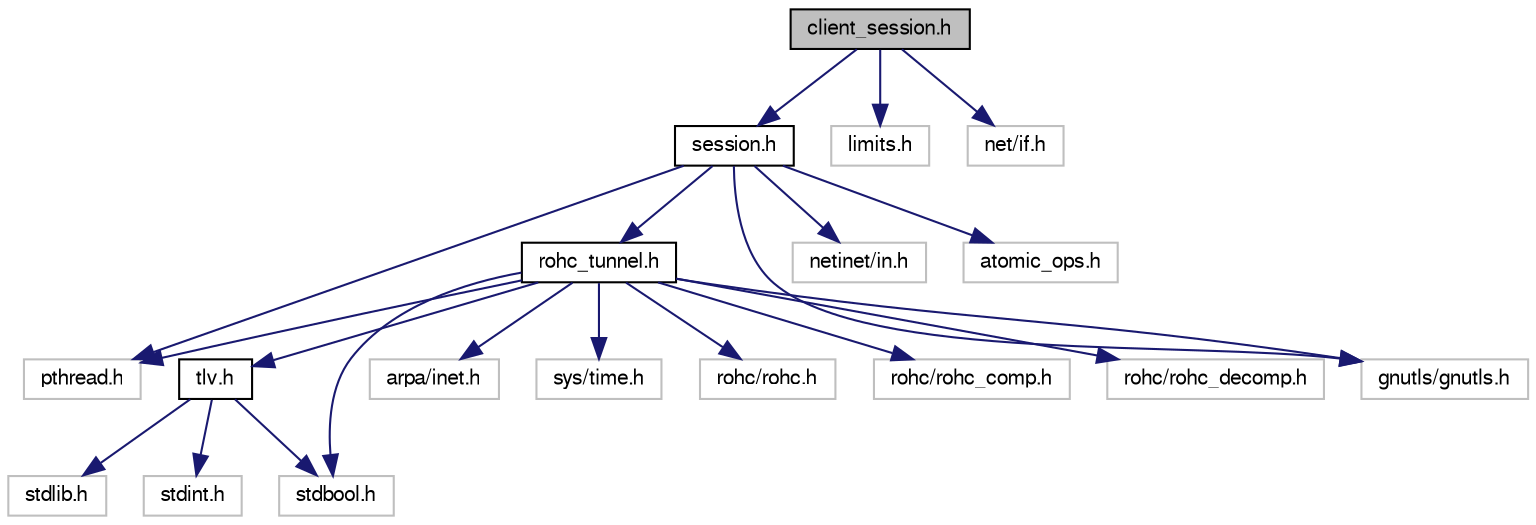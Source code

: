 digraph "client_session.h"
{
  edge [fontname="FreeSans",fontsize="10",labelfontname="FreeSans",labelfontsize="10"];
  node [fontname="FreeSans",fontsize="10",shape=record];
  Node1 [label="client_session.h",height=0.2,width=0.4,color="black", fillcolor="grey75", style="filled" fontcolor="black"];
  Node1 -> Node2 [color="midnightblue",fontsize="10",style="solid",fontname="FreeSans"];
  Node2 [label="session.h",height=0.2,width=0.4,color="black", fillcolor="white", style="filled",URL="$session_8h.html",tooltip="The generic part of the session shared by server and client. "];
  Node2 -> Node3 [color="midnightblue",fontsize="10",style="solid",fontname="FreeSans"];
  Node3 [label="rohc_tunnel.h",height=0.2,width=0.4,color="black", fillcolor="white", style="filled",URL="$rohc__tunnel_8h.html"];
  Node3 -> Node4 [color="midnightblue",fontsize="10",style="solid",fontname="FreeSans"];
  Node4 [label="tlv.h",height=0.2,width=0.4,color="black", fillcolor="white", style="filled",URL="$tlv_8h.html"];
  Node4 -> Node5 [color="midnightblue",fontsize="10",style="solid",fontname="FreeSans"];
  Node5 [label="stdlib.h",height=0.2,width=0.4,color="grey75", fillcolor="white", style="filled"];
  Node4 -> Node6 [color="midnightblue",fontsize="10",style="solid",fontname="FreeSans"];
  Node6 [label="stdint.h",height=0.2,width=0.4,color="grey75", fillcolor="white", style="filled"];
  Node4 -> Node7 [color="midnightblue",fontsize="10",style="solid",fontname="FreeSans"];
  Node7 [label="stdbool.h",height=0.2,width=0.4,color="grey75", fillcolor="white", style="filled"];
  Node3 -> Node8 [color="midnightblue",fontsize="10",style="solid",fontname="FreeSans"];
  Node8 [label="arpa/inet.h",height=0.2,width=0.4,color="grey75", fillcolor="white", style="filled"];
  Node3 -> Node9 [color="midnightblue",fontsize="10",style="solid",fontname="FreeSans"];
  Node9 [label="pthread.h",height=0.2,width=0.4,color="grey75", fillcolor="white", style="filled"];
  Node3 -> Node7 [color="midnightblue",fontsize="10",style="solid",fontname="FreeSans"];
  Node3 -> Node10 [color="midnightblue",fontsize="10",style="solid",fontname="FreeSans"];
  Node10 [label="sys/time.h",height=0.2,width=0.4,color="grey75", fillcolor="white", style="filled"];
  Node3 -> Node11 [color="midnightblue",fontsize="10",style="solid",fontname="FreeSans"];
  Node11 [label="gnutls/gnutls.h",height=0.2,width=0.4,color="grey75", fillcolor="white", style="filled"];
  Node3 -> Node12 [color="midnightblue",fontsize="10",style="solid",fontname="FreeSans"];
  Node12 [label="rohc/rohc.h",height=0.2,width=0.4,color="grey75", fillcolor="white", style="filled"];
  Node3 -> Node13 [color="midnightblue",fontsize="10",style="solid",fontname="FreeSans"];
  Node13 [label="rohc/rohc_comp.h",height=0.2,width=0.4,color="grey75", fillcolor="white", style="filled"];
  Node3 -> Node14 [color="midnightblue",fontsize="10",style="solid",fontname="FreeSans"];
  Node14 [label="rohc/rohc_decomp.h",height=0.2,width=0.4,color="grey75", fillcolor="white", style="filled"];
  Node2 -> Node15 [color="midnightblue",fontsize="10",style="solid",fontname="FreeSans"];
  Node15 [label="netinet/in.h",height=0.2,width=0.4,color="grey75", fillcolor="white", style="filled"];
  Node2 -> Node9 [color="midnightblue",fontsize="10",style="solid",fontname="FreeSans"];
  Node2 -> Node16 [color="midnightblue",fontsize="10",style="solid",fontname="FreeSans"];
  Node16 [label="atomic_ops.h",height=0.2,width=0.4,color="grey75", fillcolor="white", style="filled"];
  Node2 -> Node11 [color="midnightblue",fontsize="10",style="solid",fontname="FreeSans"];
  Node1 -> Node17 [color="midnightblue",fontsize="10",style="solid",fontname="FreeSans"];
  Node17 [label="limits.h",height=0.2,width=0.4,color="grey75", fillcolor="white", style="filled"];
  Node1 -> Node18 [color="midnightblue",fontsize="10",style="solid",fontname="FreeSans"];
  Node18 [label="net/if.h",height=0.2,width=0.4,color="grey75", fillcolor="white", style="filled"];
}
